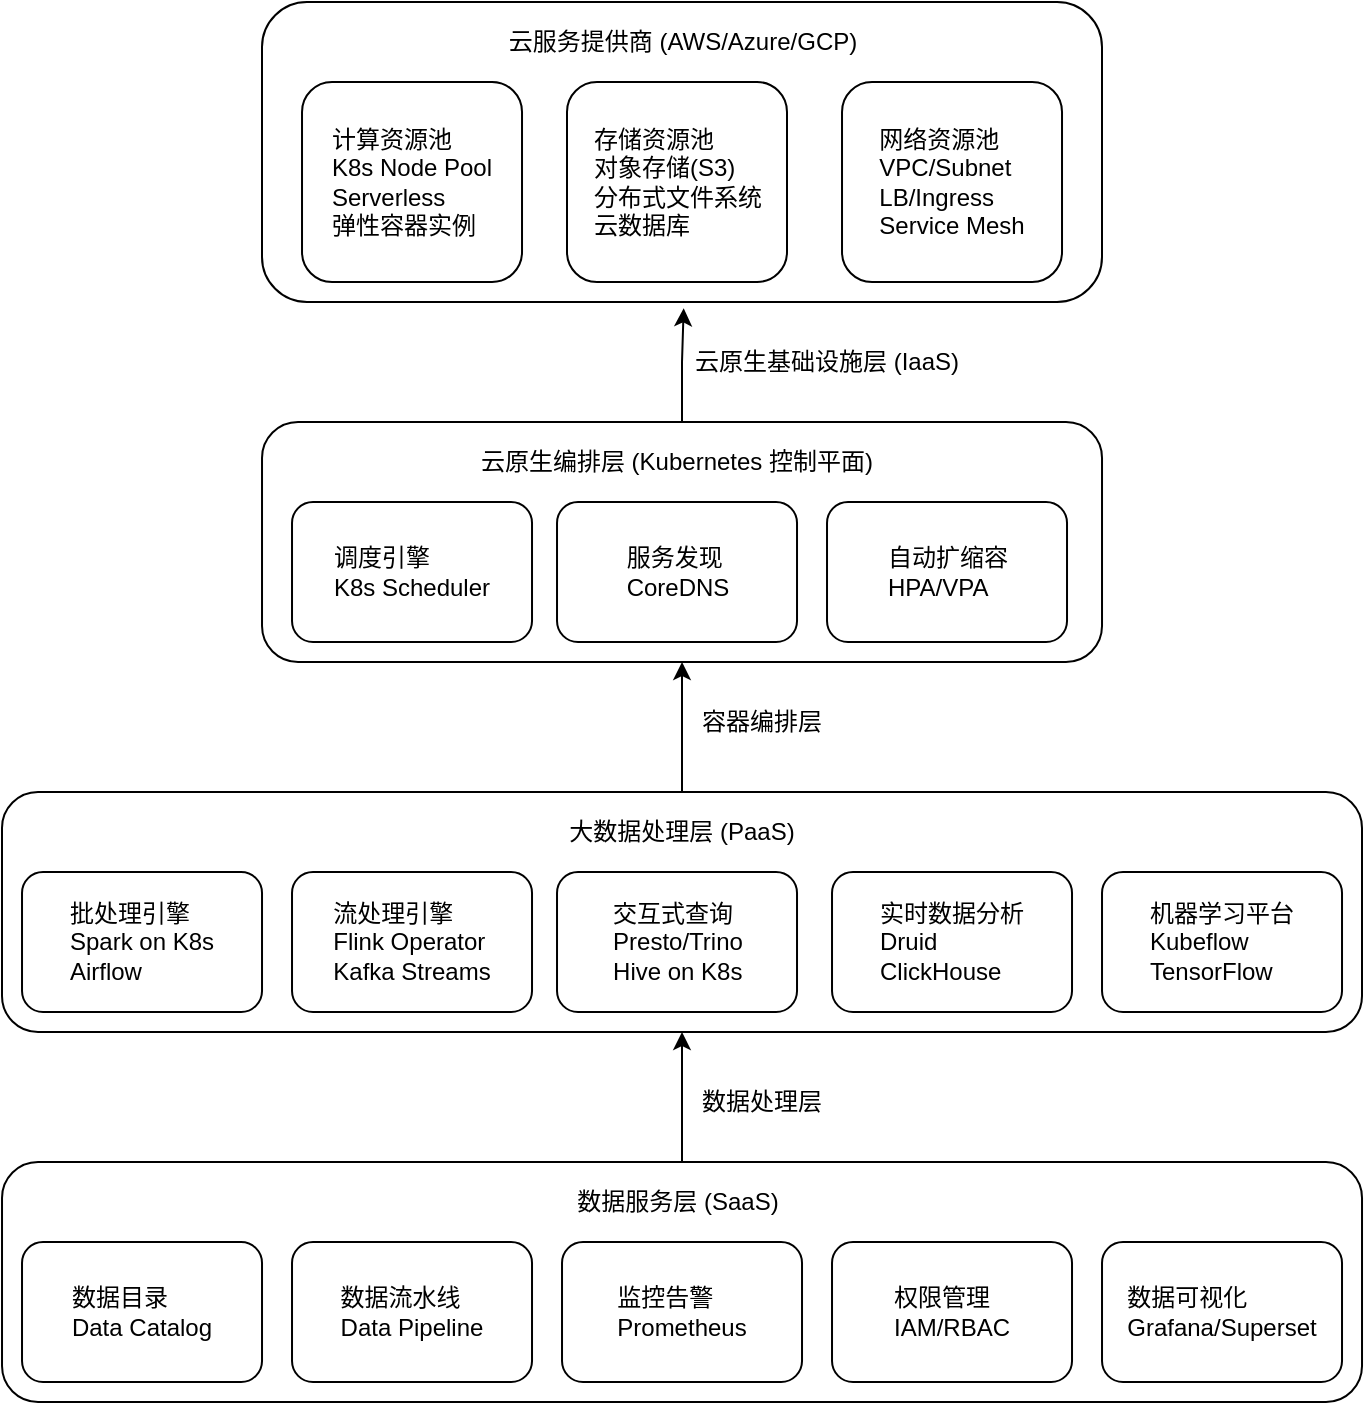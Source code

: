 <mxfile version="28.1.0">
  <diagram name="第 1 页" id="f9bVbTq_wDGh4RdCy2TS">
    <mxGraphModel dx="1098" dy="534" grid="1" gridSize="10" guides="1" tooltips="1" connect="1" arrows="1" fold="1" page="1" pageScale="1" pageWidth="827" pageHeight="1169" math="0" shadow="0">
      <root>
        <mxCell id="0" />
        <mxCell id="1" parent="0" />
        <mxCell id="dKKs_kJMHXaQM2gFfRkW-1" value="" style="rounded=1;whiteSpace=wrap;html=1;" vertex="1" parent="1">
          <mxGeometry x="180" y="130" width="420" height="150" as="geometry" />
        </mxCell>
        <mxCell id="dKKs_kJMHXaQM2gFfRkW-2" value="&lt;div style=&quot;text-align: left;&quot;&gt;&lt;span style=&quot;background-color: transparent;&quot;&gt;计算资源池&lt;/span&gt;&lt;/div&gt;&lt;div style=&quot;text-align: left;&quot;&gt;&lt;span style=&quot;background-color: transparent;&quot;&gt;K8s Node Pool&lt;/span&gt;&lt;/div&gt;&lt;div style=&quot;text-align: left;&quot;&gt;&lt;span style=&quot;background-color: transparent;&quot;&gt;Serverless&lt;/span&gt;&lt;/div&gt;&lt;div style=&quot;text-align: left;&quot;&gt;&lt;span style=&quot;background-color: transparent;&quot;&gt;弹性容器实例&lt;/span&gt;&lt;/div&gt;" style="rounded=1;whiteSpace=wrap;html=1;" vertex="1" parent="1">
          <mxGeometry x="200.01" y="170" width="110" height="100" as="geometry" />
        </mxCell>
        <mxCell id="dKKs_kJMHXaQM2gFfRkW-3" value="&lt;div style=&quot;&quot;&gt;&lt;div style=&quot;text-align: left;&quot;&gt;&lt;span style=&quot;background-color: transparent;&quot;&gt;存储资源池&lt;/span&gt;&lt;/div&gt;&lt;div style=&quot;text-align: left;&quot;&gt;&lt;span style=&quot;background-color: transparent;&quot;&gt;对象存储(S3)&lt;/span&gt;&lt;/div&gt;&lt;div style=&quot;text-align: left;&quot;&gt;&lt;span style=&quot;background-color: transparent;&quot;&gt;分布式文件系统&lt;/span&gt;&lt;/div&gt;&lt;div style=&quot;text-align: left;&quot;&gt;&lt;span style=&quot;background-color: transparent;&quot;&gt;云数据库&lt;/span&gt;&lt;/div&gt;&lt;/div&gt;" style="rounded=1;whiteSpace=wrap;html=1;" vertex="1" parent="1">
          <mxGeometry x="332.5" y="170" width="110" height="100" as="geometry" />
        </mxCell>
        <mxCell id="dKKs_kJMHXaQM2gFfRkW-5" value="&lt;div style=&quot;&quot;&gt;&lt;div style=&quot;text-align: left;&quot;&gt;网络资源池&lt;br&gt;VPC/Subnet&lt;br&gt;LB/Ingress&lt;br&gt;Service Mesh&lt;br&gt;&lt;/div&gt;&lt;/div&gt;" style="rounded=1;whiteSpace=wrap;html=1;" vertex="1" parent="1">
          <mxGeometry x="470.01" y="170" width="110" height="100" as="geometry" />
        </mxCell>
        <mxCell id="dKKs_kJMHXaQM2gFfRkW-14" value="云原生基础设施层 (IaaS)" style="text;strokeColor=none;align=center;fillColor=none;html=1;verticalAlign=middle;whiteSpace=wrap;rounded=0;" vertex="1" parent="1">
          <mxGeometry x="395" y="300" width="135" height="20" as="geometry" />
        </mxCell>
        <mxCell id="dKKs_kJMHXaQM2gFfRkW-38" style="edgeStyle=orthogonalEdgeStyle;rounded=0;orthogonalLoop=1;jettySize=auto;html=1;entryX=0.5;entryY=1;entryDx=0;entryDy=0;" edge="1" parent="1" source="dKKs_kJMHXaQM2gFfRkW-15" target="dKKs_kJMHXaQM2gFfRkW-7">
          <mxGeometry relative="1" as="geometry" />
        </mxCell>
        <mxCell id="dKKs_kJMHXaQM2gFfRkW-22" value="容器编排层" style="text;strokeColor=none;align=center;fillColor=none;html=1;verticalAlign=middle;whiteSpace=wrap;rounded=0;" vertex="1" parent="1">
          <mxGeometry x="395.01" y="480" width="70" height="20" as="geometry" />
        </mxCell>
        <mxCell id="dKKs_kJMHXaQM2gFfRkW-39" style="edgeStyle=orthogonalEdgeStyle;rounded=0;orthogonalLoop=1;jettySize=auto;html=1;entryX=0.5;entryY=1;entryDx=0;entryDy=0;" edge="1" parent="1" source="dKKs_kJMHXaQM2gFfRkW-23" target="dKKs_kJMHXaQM2gFfRkW-15">
          <mxGeometry relative="1" as="geometry" />
        </mxCell>
        <mxCell id="dKKs_kJMHXaQM2gFfRkW-30" value="数据处理层" style="text;strokeColor=none;align=center;fillColor=none;html=1;verticalAlign=middle;whiteSpace=wrap;rounded=0;" vertex="1" parent="1">
          <mxGeometry x="395" y="670" width="70" height="20" as="geometry" />
        </mxCell>
        <mxCell id="dKKs_kJMHXaQM2gFfRkW-32" value="云服务提供商 (AWS/Azure/GCP)" style="text;strokeColor=none;align=center;fillColor=none;html=1;verticalAlign=middle;whiteSpace=wrap;rounded=0;" vertex="1" parent="1">
          <mxGeometry x="297.5" y="140" width="185" height="20" as="geometry" />
        </mxCell>
        <mxCell id="dKKs_kJMHXaQM2gFfRkW-37" style="edgeStyle=orthogonalEdgeStyle;rounded=0;orthogonalLoop=1;jettySize=auto;html=1;entryX=0.502;entryY=1.021;entryDx=0;entryDy=0;entryPerimeter=0;" edge="1" parent="1" source="dKKs_kJMHXaQM2gFfRkW-7" target="dKKs_kJMHXaQM2gFfRkW-1">
          <mxGeometry relative="1" as="geometry" />
        </mxCell>
        <mxCell id="dKKs_kJMHXaQM2gFfRkW-23" value="" style="rounded=1;whiteSpace=wrap;html=1;" vertex="1" parent="1">
          <mxGeometry x="50.01" y="710" width="680" height="120" as="geometry" />
        </mxCell>
        <mxCell id="dKKs_kJMHXaQM2gFfRkW-24" value="&lt;div style=&quot;text-align: left;&quot;&gt;数据目录&lt;br&gt;Data Catalog&lt;br&gt;&lt;/div&gt;" style="rounded=1;whiteSpace=wrap;html=1;" vertex="1" parent="1">
          <mxGeometry x="60.01" y="750" width="120" height="70" as="geometry" />
        </mxCell>
        <mxCell id="dKKs_kJMHXaQM2gFfRkW-25" value="&lt;div style=&quot;text-align: left;&quot;&gt;数据流水线&lt;br&gt;Data Pipeline&lt;br&gt;&lt;/div&gt;" style="rounded=1;whiteSpace=wrap;html=1;" vertex="1" parent="1">
          <mxGeometry x="195.01" y="750" width="120" height="70" as="geometry" />
        </mxCell>
        <mxCell id="dKKs_kJMHXaQM2gFfRkW-26" value="&lt;div style=&quot;text-align: left;&quot;&gt;监控告警&lt;br&gt;Prometheus&lt;br&gt;&lt;/div&gt;" style="rounded=1;whiteSpace=wrap;html=1;" vertex="1" parent="1">
          <mxGeometry x="330.01" y="750" width="120" height="70" as="geometry" />
        </mxCell>
        <mxCell id="dKKs_kJMHXaQM2gFfRkW-27" value="&lt;div style=&quot;text-align: left;&quot;&gt;权限管理&lt;br&gt;IAM/RBAC&lt;br&gt;&lt;/div&gt;" style="rounded=1;whiteSpace=wrap;html=1;" vertex="1" parent="1">
          <mxGeometry x="465.01" y="750" width="120" height="70" as="geometry" />
        </mxCell>
        <mxCell id="dKKs_kJMHXaQM2gFfRkW-28" value="&lt;div style=&quot;text-align: left;&quot;&gt;数据可视化&lt;br&gt;Grafana/Superset&lt;br&gt;&lt;/div&gt;" style="rounded=1;whiteSpace=wrap;html=1;" vertex="1" parent="1">
          <mxGeometry x="600.01" y="750" width="120" height="70" as="geometry" />
        </mxCell>
        <mxCell id="dKKs_kJMHXaQM2gFfRkW-36" value="数据服务层 (SaaS)" style="text;strokeColor=none;align=center;fillColor=none;html=1;verticalAlign=middle;whiteSpace=wrap;rounded=0;" vertex="1" parent="1">
          <mxGeometry x="332.51" y="720" width="110" height="20" as="geometry" />
        </mxCell>
        <mxCell id="dKKs_kJMHXaQM2gFfRkW-15" value="" style="rounded=1;whiteSpace=wrap;html=1;" vertex="1" parent="1">
          <mxGeometry x="50" y="525" width="680" height="120" as="geometry" />
        </mxCell>
        <mxCell id="dKKs_kJMHXaQM2gFfRkW-16" value="&lt;div style=&quot;text-align: left;&quot;&gt;批处理引擎&lt;br&gt;Spark on K8s&lt;br&gt;Airflow&lt;br&gt;&lt;/div&gt;" style="rounded=1;whiteSpace=wrap;html=1;" vertex="1" parent="1">
          <mxGeometry x="60.01" y="565" width="120" height="70" as="geometry" />
        </mxCell>
        <mxCell id="dKKs_kJMHXaQM2gFfRkW-17" value="&lt;div style=&quot;text-align: left;&quot;&gt;流处理引擎&lt;br&gt;Flink Operator&lt;br&gt;Kafka Streams&lt;br&gt;&lt;/div&gt;" style="rounded=1;whiteSpace=wrap;html=1;" vertex="1" parent="1">
          <mxGeometry x="195.01" y="565" width="120" height="70" as="geometry" />
        </mxCell>
        <mxCell id="dKKs_kJMHXaQM2gFfRkW-18" value="&lt;div style=&quot;text-align: left;&quot;&gt;交互式查询&lt;br&gt;Presto/Trino&lt;br&gt;Hive on K8s&lt;br&gt;&lt;/div&gt;" style="rounded=1;whiteSpace=wrap;html=1;" vertex="1" parent="1">
          <mxGeometry x="327.51" y="565" width="120" height="70" as="geometry" />
        </mxCell>
        <mxCell id="dKKs_kJMHXaQM2gFfRkW-19" value="&lt;div style=&quot;text-align: left;&quot;&gt;实时数据分析&lt;br&gt;Druid&lt;br&gt;ClickHouse&lt;br&gt;&lt;/div&gt;" style="rounded=1;whiteSpace=wrap;html=1;" vertex="1" parent="1">
          <mxGeometry x="465.01" y="565" width="120" height="70" as="geometry" />
        </mxCell>
        <mxCell id="dKKs_kJMHXaQM2gFfRkW-20" value="&lt;div style=&quot;text-align: left;&quot;&gt;机器学习平台&lt;br&gt;Kubeflow&lt;br&gt;TensorFlow&lt;br&gt;&lt;/div&gt;" style="rounded=1;whiteSpace=wrap;html=1;" vertex="1" parent="1">
          <mxGeometry x="600.01" y="565" width="120" height="70" as="geometry" />
        </mxCell>
        <mxCell id="dKKs_kJMHXaQM2gFfRkW-35" value="大数据处理层 (PaaS)" style="text;strokeColor=none;align=center;fillColor=none;html=1;verticalAlign=middle;whiteSpace=wrap;rounded=0;" vertex="1" parent="1">
          <mxGeometry x="328.14" y="535" width="123.75" height="20" as="geometry" />
        </mxCell>
        <mxCell id="dKKs_kJMHXaQM2gFfRkW-7" value="" style="rounded=1;whiteSpace=wrap;html=1;" vertex="1" parent="1">
          <mxGeometry x="180.01" y="340" width="420" height="120" as="geometry" />
        </mxCell>
        <mxCell id="dKKs_kJMHXaQM2gFfRkW-8" value="&lt;div style=&quot;text-align: left;&quot;&gt;调度引擎&lt;br&gt;K8s Scheduler&lt;br&gt;&lt;/div&gt;" style="rounded=1;whiteSpace=wrap;html=1;" vertex="1" parent="1">
          <mxGeometry x="195.01" y="380" width="120" height="70" as="geometry" />
        </mxCell>
        <mxCell id="dKKs_kJMHXaQM2gFfRkW-11" value="&lt;div style=&quot;text-align: left;&quot;&gt;服务发现&lt;br&gt;CoreDNS&lt;br&gt;&lt;/div&gt;" style="rounded=1;whiteSpace=wrap;html=1;" vertex="1" parent="1">
          <mxGeometry x="327.51" y="380" width="120" height="70" as="geometry" />
        </mxCell>
        <mxCell id="dKKs_kJMHXaQM2gFfRkW-12" value="&lt;div style=&quot;text-align: left;&quot;&gt;自动扩缩容&lt;br&gt;HPA/VPA&lt;br&gt;&lt;/div&gt;" style="rounded=1;whiteSpace=wrap;html=1;" vertex="1" parent="1">
          <mxGeometry x="462.51" y="380" width="120" height="70" as="geometry" />
        </mxCell>
        <mxCell id="dKKs_kJMHXaQM2gFfRkW-34" value="云原生编排层 (Kubernetes 控制平面)" style="text;strokeColor=none;align=center;fillColor=none;html=1;verticalAlign=middle;whiteSpace=wrap;rounded=0;" vertex="1" parent="1">
          <mxGeometry x="286.26" y="350" width="202.5" height="20" as="geometry" />
        </mxCell>
      </root>
    </mxGraphModel>
  </diagram>
</mxfile>
